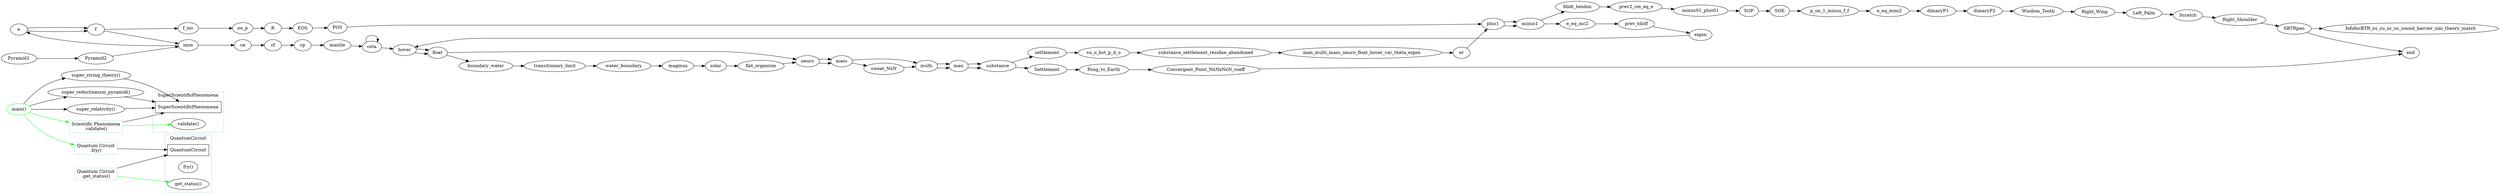 digraph qd1d2 {
    rankdir=LR;

    // Existing components
    subgraph cluster_super_scientific_phenomena {
        label="SuperScientificPhenomena";
        color=lightblue;

        Phenomena [label="SuperScientificPhenomena", shape=box];
        validate [label="validate()", shape=ellipse];
    }

    subgraph cluster_quantum_circuit {
        label="QuantumCircuit";
        color=lightblue;

        Circuit [label="QuantumCircuit", shape=box];
        fry [label="fry()", shape=ellipse];
        get_status [label="get_status()", shape=ellipse];
    }

    main [label="main()", shape=ellipse, color=green];
    super_reductionism_pyramid [label="super_reductionism_pyramid()", shape=ellipse];
    super_relativity [label="super_relativity()", shape=ellipse];
    super_string_theory [label="super_string_theory()", shape=ellipse];

    scientific_phenomena_validate [label="Scientific Phenomena\n.validate()", shape=box, color=lightblue];
    quantum_circuit_fry [label="Quantum Circuit\n.fry()", shape=box, color=lightblue];
    quantum_circuit_get_status [label="Quantum Circuit\n.get_status()", shape=box, color=lightblue];

    main -> super_reductionism_pyramid;
    main -> super_relativity;
    main -> super_string_theory;
    main -> scientific_phenomena_validate [color=green];
    main -> quantum_circuit_fry [color=green];

    super_reductionism_pyramid -> Phenomena;
    super_relativity -> Phenomena;
    super_string_theory -> Phenomena;

    scientific_phenomena_validate -> Phenomena;

    quantum_circuit_fry -> Circuit;
    quantum_circuit_get_status -> Circuit;
    scientific_phenomena_validate -> validate [color=green];
    quantum_circuit_get_status -> get_status [color=green];

    // Incorporate the provided sequence
    e -> f -> imm -> ce -> cf -> cp -> mantle -> ceta -> ceta -> hover -> float -> boundary_water -> transitionary_limit -> water_boundary -> magmus -> solar -> flat_organism -> neuro -> mass -> sweat_NxN -> multi -> man -> substance -> Settlement -> Pong_to_Earth -> Convergent_Point_NxNxNxN_coeff

    Pyramid1 -> Pyramid2 -> imm -> e -> f -> f_inv -> no_p -> R -> EOS -> POS -> plus1 -> minus1 -> e_eq_mc2 -> prev_tdidf -> eigen -> hover -> float -> neuro -> mass -> multi -> man -> substance -> settlement -> su_u_bst_p_d_o -> substance_settlement_residue_abandoned -> man_multi_mass_neuro_float_hover_var_theta_eigen -> er -> plus1 -> minus1 -> fdidt_tendon -> prev2_cm_eq_e -> minus01_plus01 -> SOP -> SOE -> p_on_1_minus_f_f -> e_eq_mmi2 -> dimaryP1 -> dimaryP2 -> Wisdom_Tooth -> Right_Wing -> Left_Palm -> Scratch -> Right_Shoulder -> SBTRpan -> fofofocBTR_us_cu_sc_us_sound_barrier_sim_theory_match

    Convergent_Point_NxNxNxN_coeff -> end
    SBTRpan -> end
}
